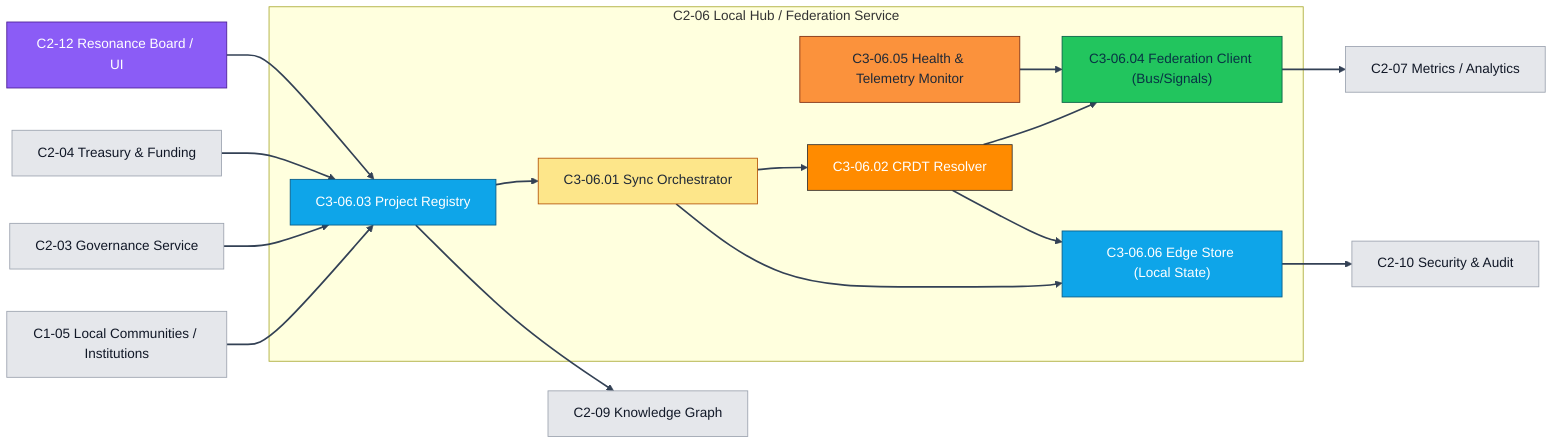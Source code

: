 flowchart LR
  %% --- Coherosphere CI Theme ---
  classDef container fill:#111827,stroke:#111827,color:#ffffff,font-weight:bold;
  classDef compute fill:#ff8b00,stroke:#333333,color:#ffffff;
  classDef control fill:#fde68a,stroke:#b45309,color:#1f2937;
  classDef worker fill:#fb923c,stroke:#7c2d12,color:#1f2937;
  classDef store fill:#0ea5e9,stroke:#075985,color:#ffffff;
  classDef event fill:#22c55e,stroke:#065f46,color:#083344;
  classDef risk fill:#ef4444,stroke:#7f1d1d,color:#ffffff;
  classDef ext fill:#e5e7eb,stroke:#9ca3af,color:#111827;
  classDef ui fill:#8b5cf6,stroke:#4c1d95,color:#ffffff;
  linkStyle default stroke:#334155,stroke-width:2px;

  %% ===== Container & Components (C2-06 → C3-06.xx) =====
  subgraph HUB["C2-06 Local Hub / Federation Service"]
    class HUB container
    SYNC["C3-06.01 Sync Orchestrator"]:::control
    CRDT["C3-06.02 CRDT Resolver"]:::compute
    PROJ["C3-06.03 Project Registry"]:::store
    FED["C3-06.04 Federation Client (Bus/Signals)"]:::event
    HEALTH["C3-06.05 Health & Telemetry Monitor"]:::worker
    EDGE["C3-06.06 Edge Store (Local State)"]:::store
  end

  %% ===== Internal flows =====
  PROJ --> SYNC --> CRDT --> FED
  SYNC --> EDGE
  CRDT --> EDGE
  HEALTH --> FED

  %% ===== External context links =====
  ORG["C1-05 Local Communities / Institutions"]:::ext --> PROJ
  GOV["C2-03 Governance Service"]:::ext --> PROJ
  TRE["C2-04 Treasury & Funding"]:::ext --> PROJ
  FED --> MET["C2-07 Metrics / Analytics"]:::ext
  PROJ --> KNOW["C2-09 Knowledge Graph"]:::ext
  EDGE --> SEC["C2-10 Security & Audit"]:::ext
  UI["C2-12 Resonance Board / UI"]:::ui --> PROJ